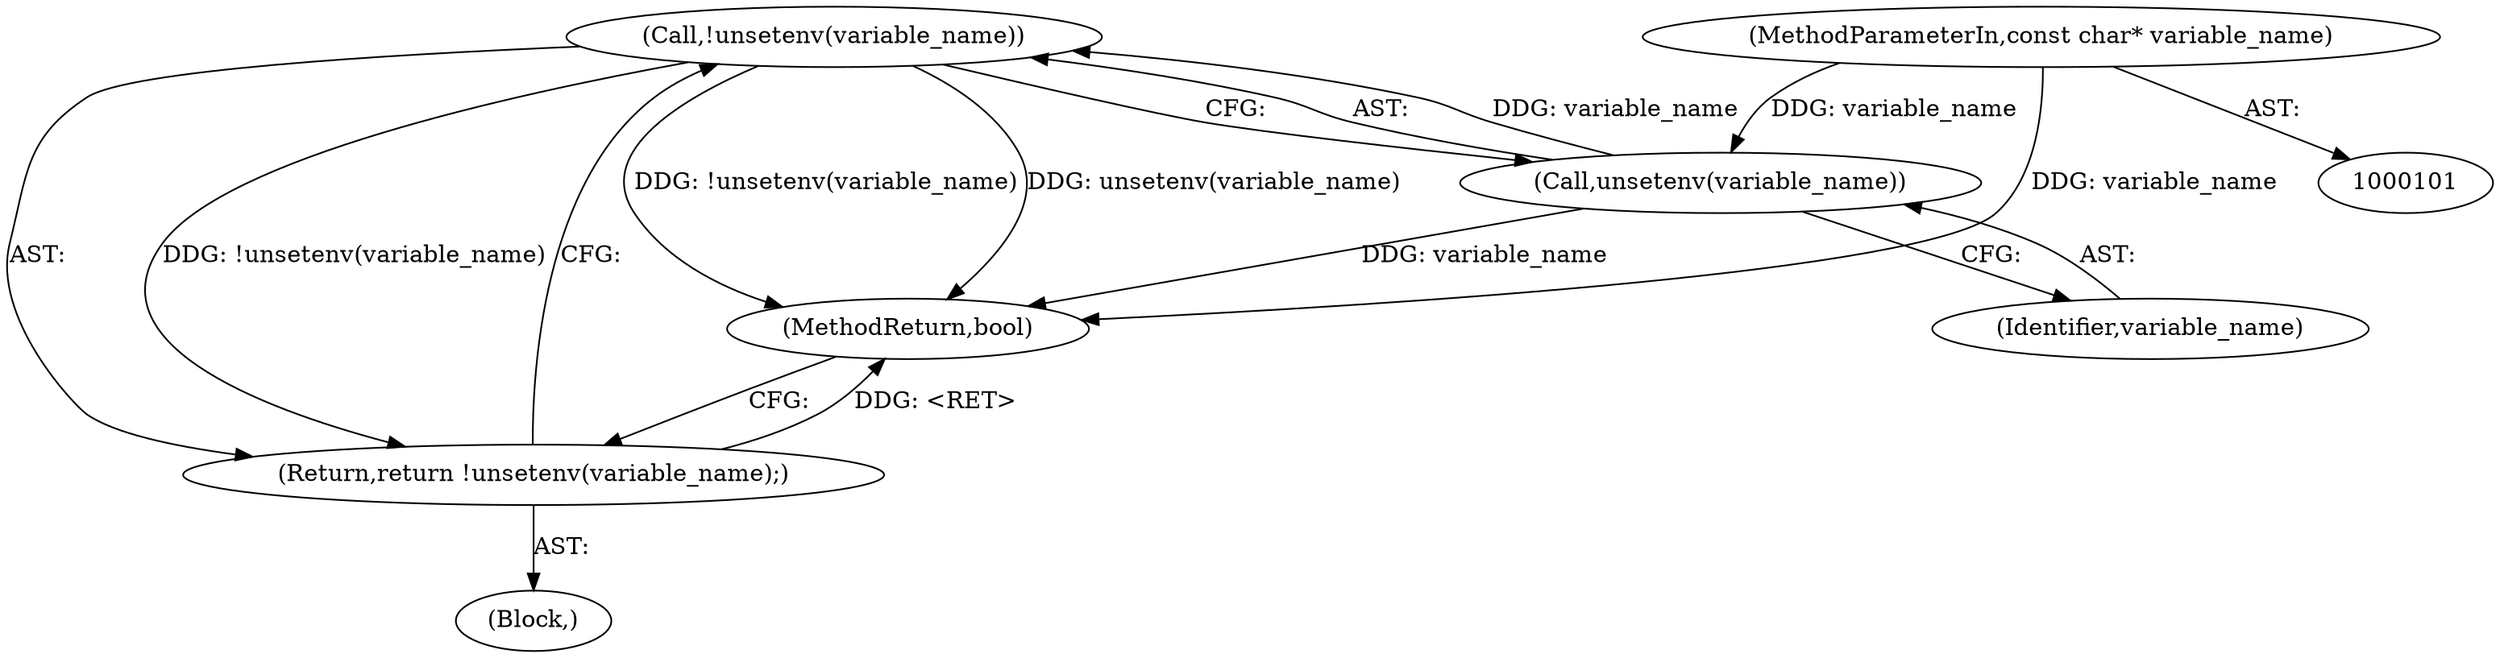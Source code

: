 digraph "0_Chrome_c10688623b331e0c72c502b718cff5016de61f85_0@API" {
"1000105" [label="(Call,!unsetenv(variable_name))"];
"1000106" [label="(Call,unsetenv(variable_name))"];
"1000102" [label="(MethodParameterIn,const char* variable_name)"];
"1000104" [label="(Return,return !unsetenv(variable_name);)"];
"1000102" [label="(MethodParameterIn,const char* variable_name)"];
"1000108" [label="(MethodReturn,bool)"];
"1000104" [label="(Return,return !unsetenv(variable_name);)"];
"1000103" [label="(Block,)"];
"1000105" [label="(Call,!unsetenv(variable_name))"];
"1000106" [label="(Call,unsetenv(variable_name))"];
"1000107" [label="(Identifier,variable_name)"];
"1000105" -> "1000104"  [label="AST: "];
"1000105" -> "1000106"  [label="CFG: "];
"1000106" -> "1000105"  [label="AST: "];
"1000104" -> "1000105"  [label="CFG: "];
"1000105" -> "1000108"  [label="DDG: !unsetenv(variable_name)"];
"1000105" -> "1000108"  [label="DDG: unsetenv(variable_name)"];
"1000105" -> "1000104"  [label="DDG: !unsetenv(variable_name)"];
"1000106" -> "1000105"  [label="DDG: variable_name"];
"1000106" -> "1000107"  [label="CFG: "];
"1000107" -> "1000106"  [label="AST: "];
"1000106" -> "1000108"  [label="DDG: variable_name"];
"1000102" -> "1000106"  [label="DDG: variable_name"];
"1000102" -> "1000101"  [label="AST: "];
"1000102" -> "1000108"  [label="DDG: variable_name"];
"1000104" -> "1000103"  [label="AST: "];
"1000108" -> "1000104"  [label="CFG: "];
"1000104" -> "1000108"  [label="DDG: <RET>"];
}
